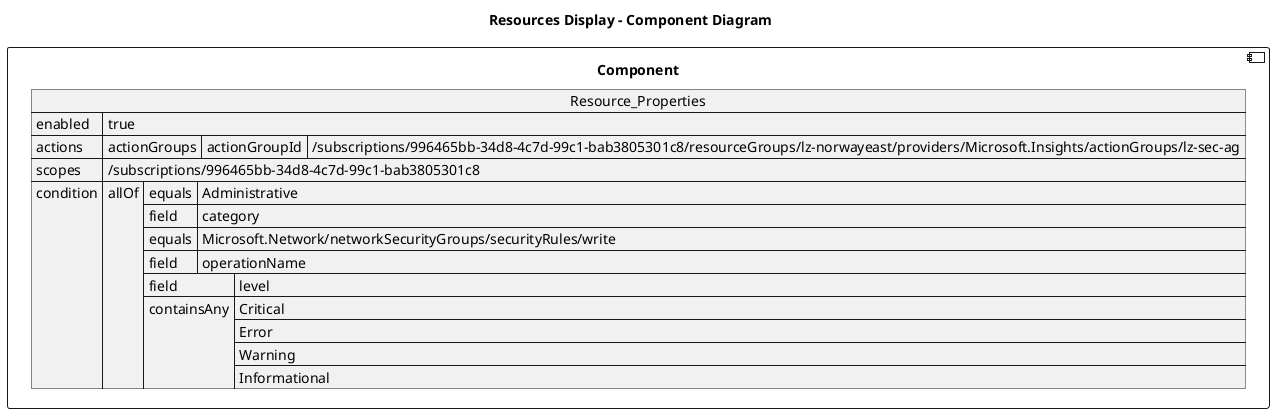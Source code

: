 @startuml

title Resources Display - Component Diagram

component Component {

json  Resource_Properties {
  "enabled": true,
  "actions": {
    "actionGroups": [
      {
        "actionGroupId": "/subscriptions/996465bb-34d8-4c7d-99c1-bab3805301c8/resourceGroups/lz-norwayeast/providers/Microsoft.Insights/actionGroups/lz-sec-ag"
      }
    ]
  },
  "scopes": [
    "/subscriptions/996465bb-34d8-4c7d-99c1-bab3805301c8"
  ],
  "condition": {
    "allOf": [
      {
        "equals": "Administrative",
        "field": "category"
      },
      {
        "equals": "Microsoft.Network/networkSecurityGroups/securityRules/write",
        "field": "operationName"
      },
      {
        "field": "level",
        "containsAny": [
          "Critical",
          "Error",
          "Warning",
          "Informational"
        ]
      }
    ]
  }
}
}
@enduml
